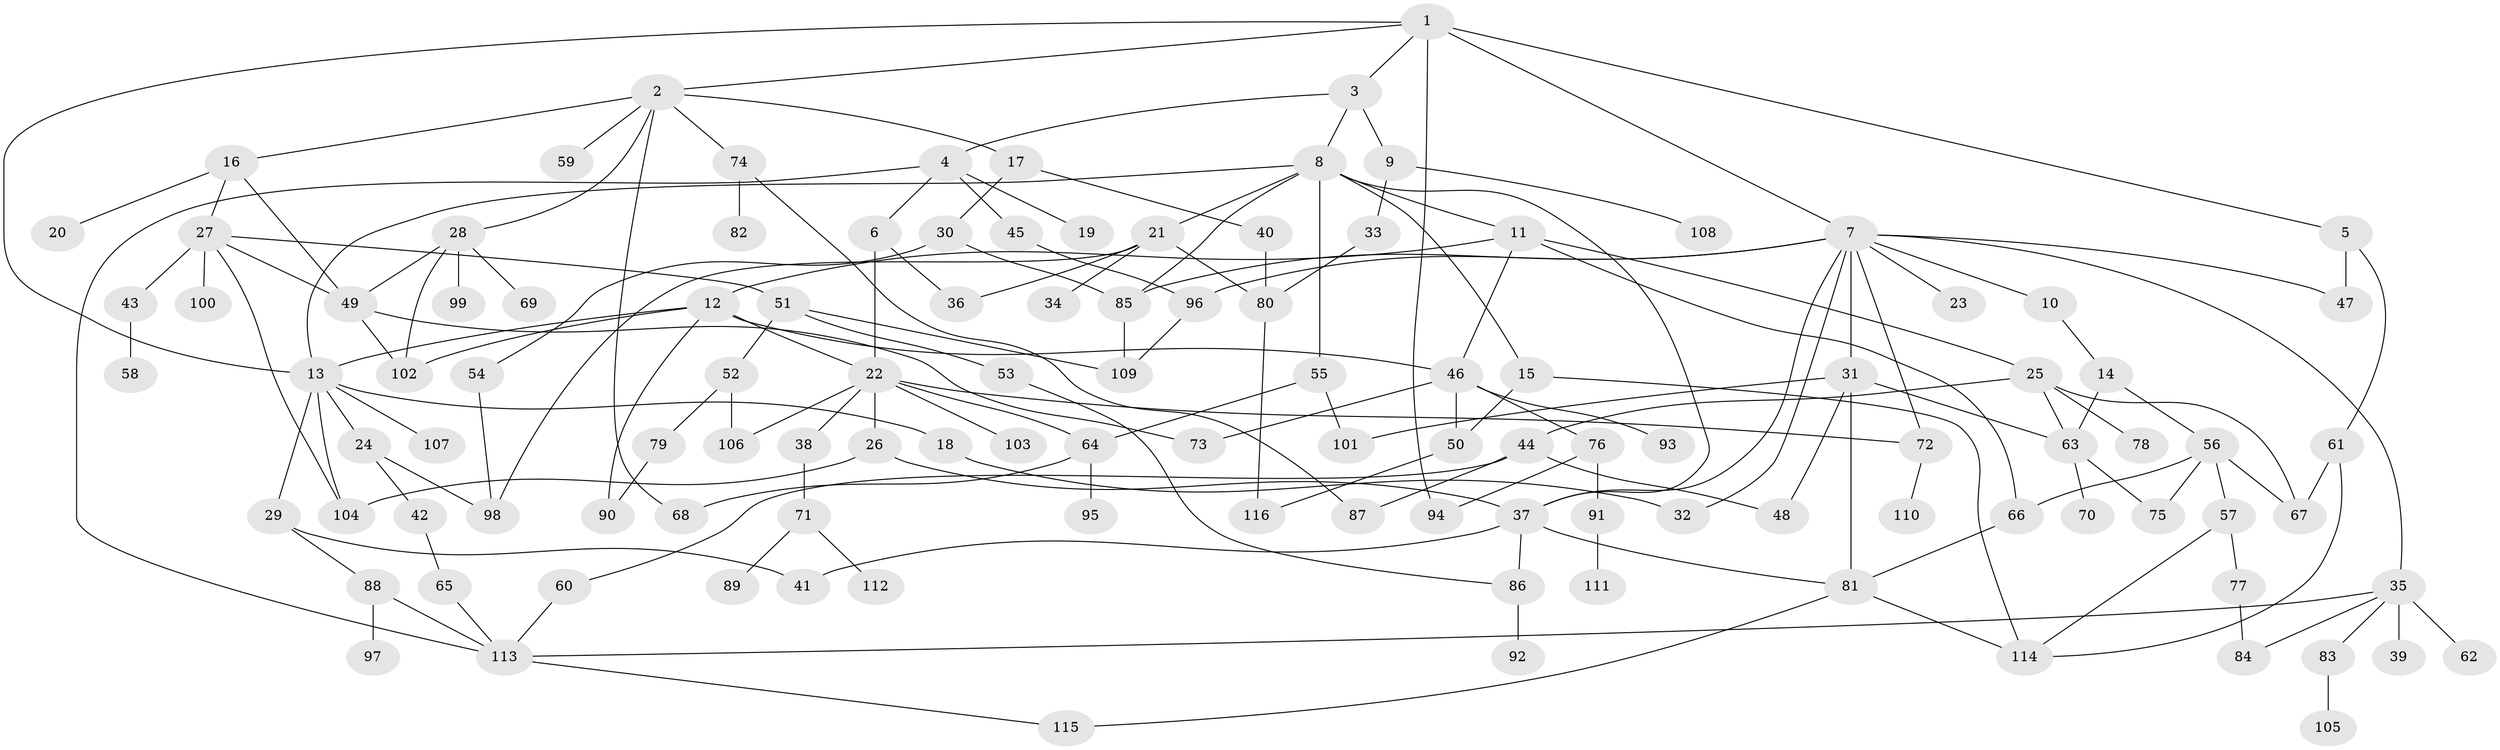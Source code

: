// coarse degree distribution, {8: 0.034482758620689655, 10: 0.034482758620689655, 2: 0.27586206896551724, 3: 0.1896551724137931, 4: 0.1724137931034483, 6: 0.10344827586206896, 5: 0.08620689655172414, 1: 0.06896551724137931, 7: 0.034482758620689655}
// Generated by graph-tools (version 1.1) at 2025/36/03/04/25 23:36:06]
// undirected, 116 vertices, 170 edges
graph export_dot {
  node [color=gray90,style=filled];
  1;
  2;
  3;
  4;
  5;
  6;
  7;
  8;
  9;
  10;
  11;
  12;
  13;
  14;
  15;
  16;
  17;
  18;
  19;
  20;
  21;
  22;
  23;
  24;
  25;
  26;
  27;
  28;
  29;
  30;
  31;
  32;
  33;
  34;
  35;
  36;
  37;
  38;
  39;
  40;
  41;
  42;
  43;
  44;
  45;
  46;
  47;
  48;
  49;
  50;
  51;
  52;
  53;
  54;
  55;
  56;
  57;
  58;
  59;
  60;
  61;
  62;
  63;
  64;
  65;
  66;
  67;
  68;
  69;
  70;
  71;
  72;
  73;
  74;
  75;
  76;
  77;
  78;
  79;
  80;
  81;
  82;
  83;
  84;
  85;
  86;
  87;
  88;
  89;
  90;
  91;
  92;
  93;
  94;
  95;
  96;
  97;
  98;
  99;
  100;
  101;
  102;
  103;
  104;
  105;
  106;
  107;
  108;
  109;
  110;
  111;
  112;
  113;
  114;
  115;
  116;
  1 -- 2;
  1 -- 3;
  1 -- 5;
  1 -- 7;
  1 -- 13;
  1 -- 94;
  2 -- 16;
  2 -- 17;
  2 -- 28;
  2 -- 59;
  2 -- 68;
  2 -- 74;
  3 -- 4;
  3 -- 8;
  3 -- 9;
  4 -- 6;
  4 -- 19;
  4 -- 45;
  4 -- 113;
  5 -- 61;
  5 -- 47;
  6 -- 22;
  6 -- 36;
  7 -- 10;
  7 -- 23;
  7 -- 31;
  7 -- 35;
  7 -- 37;
  7 -- 47;
  7 -- 72;
  7 -- 85;
  7 -- 96;
  7 -- 32;
  8 -- 11;
  8 -- 15;
  8 -- 21;
  8 -- 55;
  8 -- 37;
  8 -- 13;
  8 -- 85;
  9 -- 33;
  9 -- 108;
  10 -- 14;
  11 -- 12;
  11 -- 25;
  11 -- 46;
  11 -- 66;
  12 -- 90;
  12 -- 102;
  12 -- 22;
  12 -- 46;
  12 -- 13;
  13 -- 18;
  13 -- 24;
  13 -- 29;
  13 -- 107;
  13 -- 104;
  14 -- 56;
  14 -- 63;
  15 -- 50;
  15 -- 114;
  16 -- 20;
  16 -- 27;
  16 -- 49;
  17 -- 30;
  17 -- 40;
  18 -- 32;
  21 -- 34;
  21 -- 36;
  21 -- 80;
  21 -- 98;
  22 -- 26;
  22 -- 38;
  22 -- 64;
  22 -- 103;
  22 -- 72;
  22 -- 106;
  24 -- 42;
  24 -- 98;
  25 -- 44;
  25 -- 63;
  25 -- 78;
  25 -- 67;
  26 -- 37;
  26 -- 104;
  27 -- 43;
  27 -- 51;
  27 -- 100;
  27 -- 104;
  27 -- 49;
  28 -- 69;
  28 -- 99;
  28 -- 102;
  28 -- 49;
  29 -- 41;
  29 -- 88;
  30 -- 54;
  30 -- 85;
  31 -- 48;
  31 -- 101;
  31 -- 63;
  31 -- 81;
  33 -- 80;
  35 -- 39;
  35 -- 62;
  35 -- 83;
  35 -- 84;
  35 -- 113;
  37 -- 81;
  37 -- 86;
  37 -- 41;
  38 -- 71;
  40 -- 80;
  42 -- 65;
  43 -- 58;
  44 -- 60;
  44 -- 87;
  44 -- 48;
  45 -- 96;
  46 -- 76;
  46 -- 93;
  46 -- 50;
  46 -- 73;
  49 -- 73;
  49 -- 102;
  50 -- 116;
  51 -- 52;
  51 -- 53;
  51 -- 109;
  52 -- 79;
  52 -- 106;
  53 -- 86;
  54 -- 98;
  55 -- 64;
  55 -- 101;
  56 -- 57;
  56 -- 66;
  56 -- 75;
  56 -- 67;
  57 -- 77;
  57 -- 114;
  60 -- 113;
  61 -- 67;
  61 -- 114;
  63 -- 70;
  63 -- 75;
  64 -- 95;
  64 -- 68;
  65 -- 113;
  66 -- 81;
  71 -- 89;
  71 -- 112;
  72 -- 110;
  74 -- 82;
  74 -- 87;
  76 -- 91;
  76 -- 94;
  77 -- 84;
  79 -- 90;
  80 -- 116;
  81 -- 114;
  81 -- 115;
  83 -- 105;
  85 -- 109;
  86 -- 92;
  88 -- 97;
  88 -- 113;
  91 -- 111;
  96 -- 109;
  113 -- 115;
}
